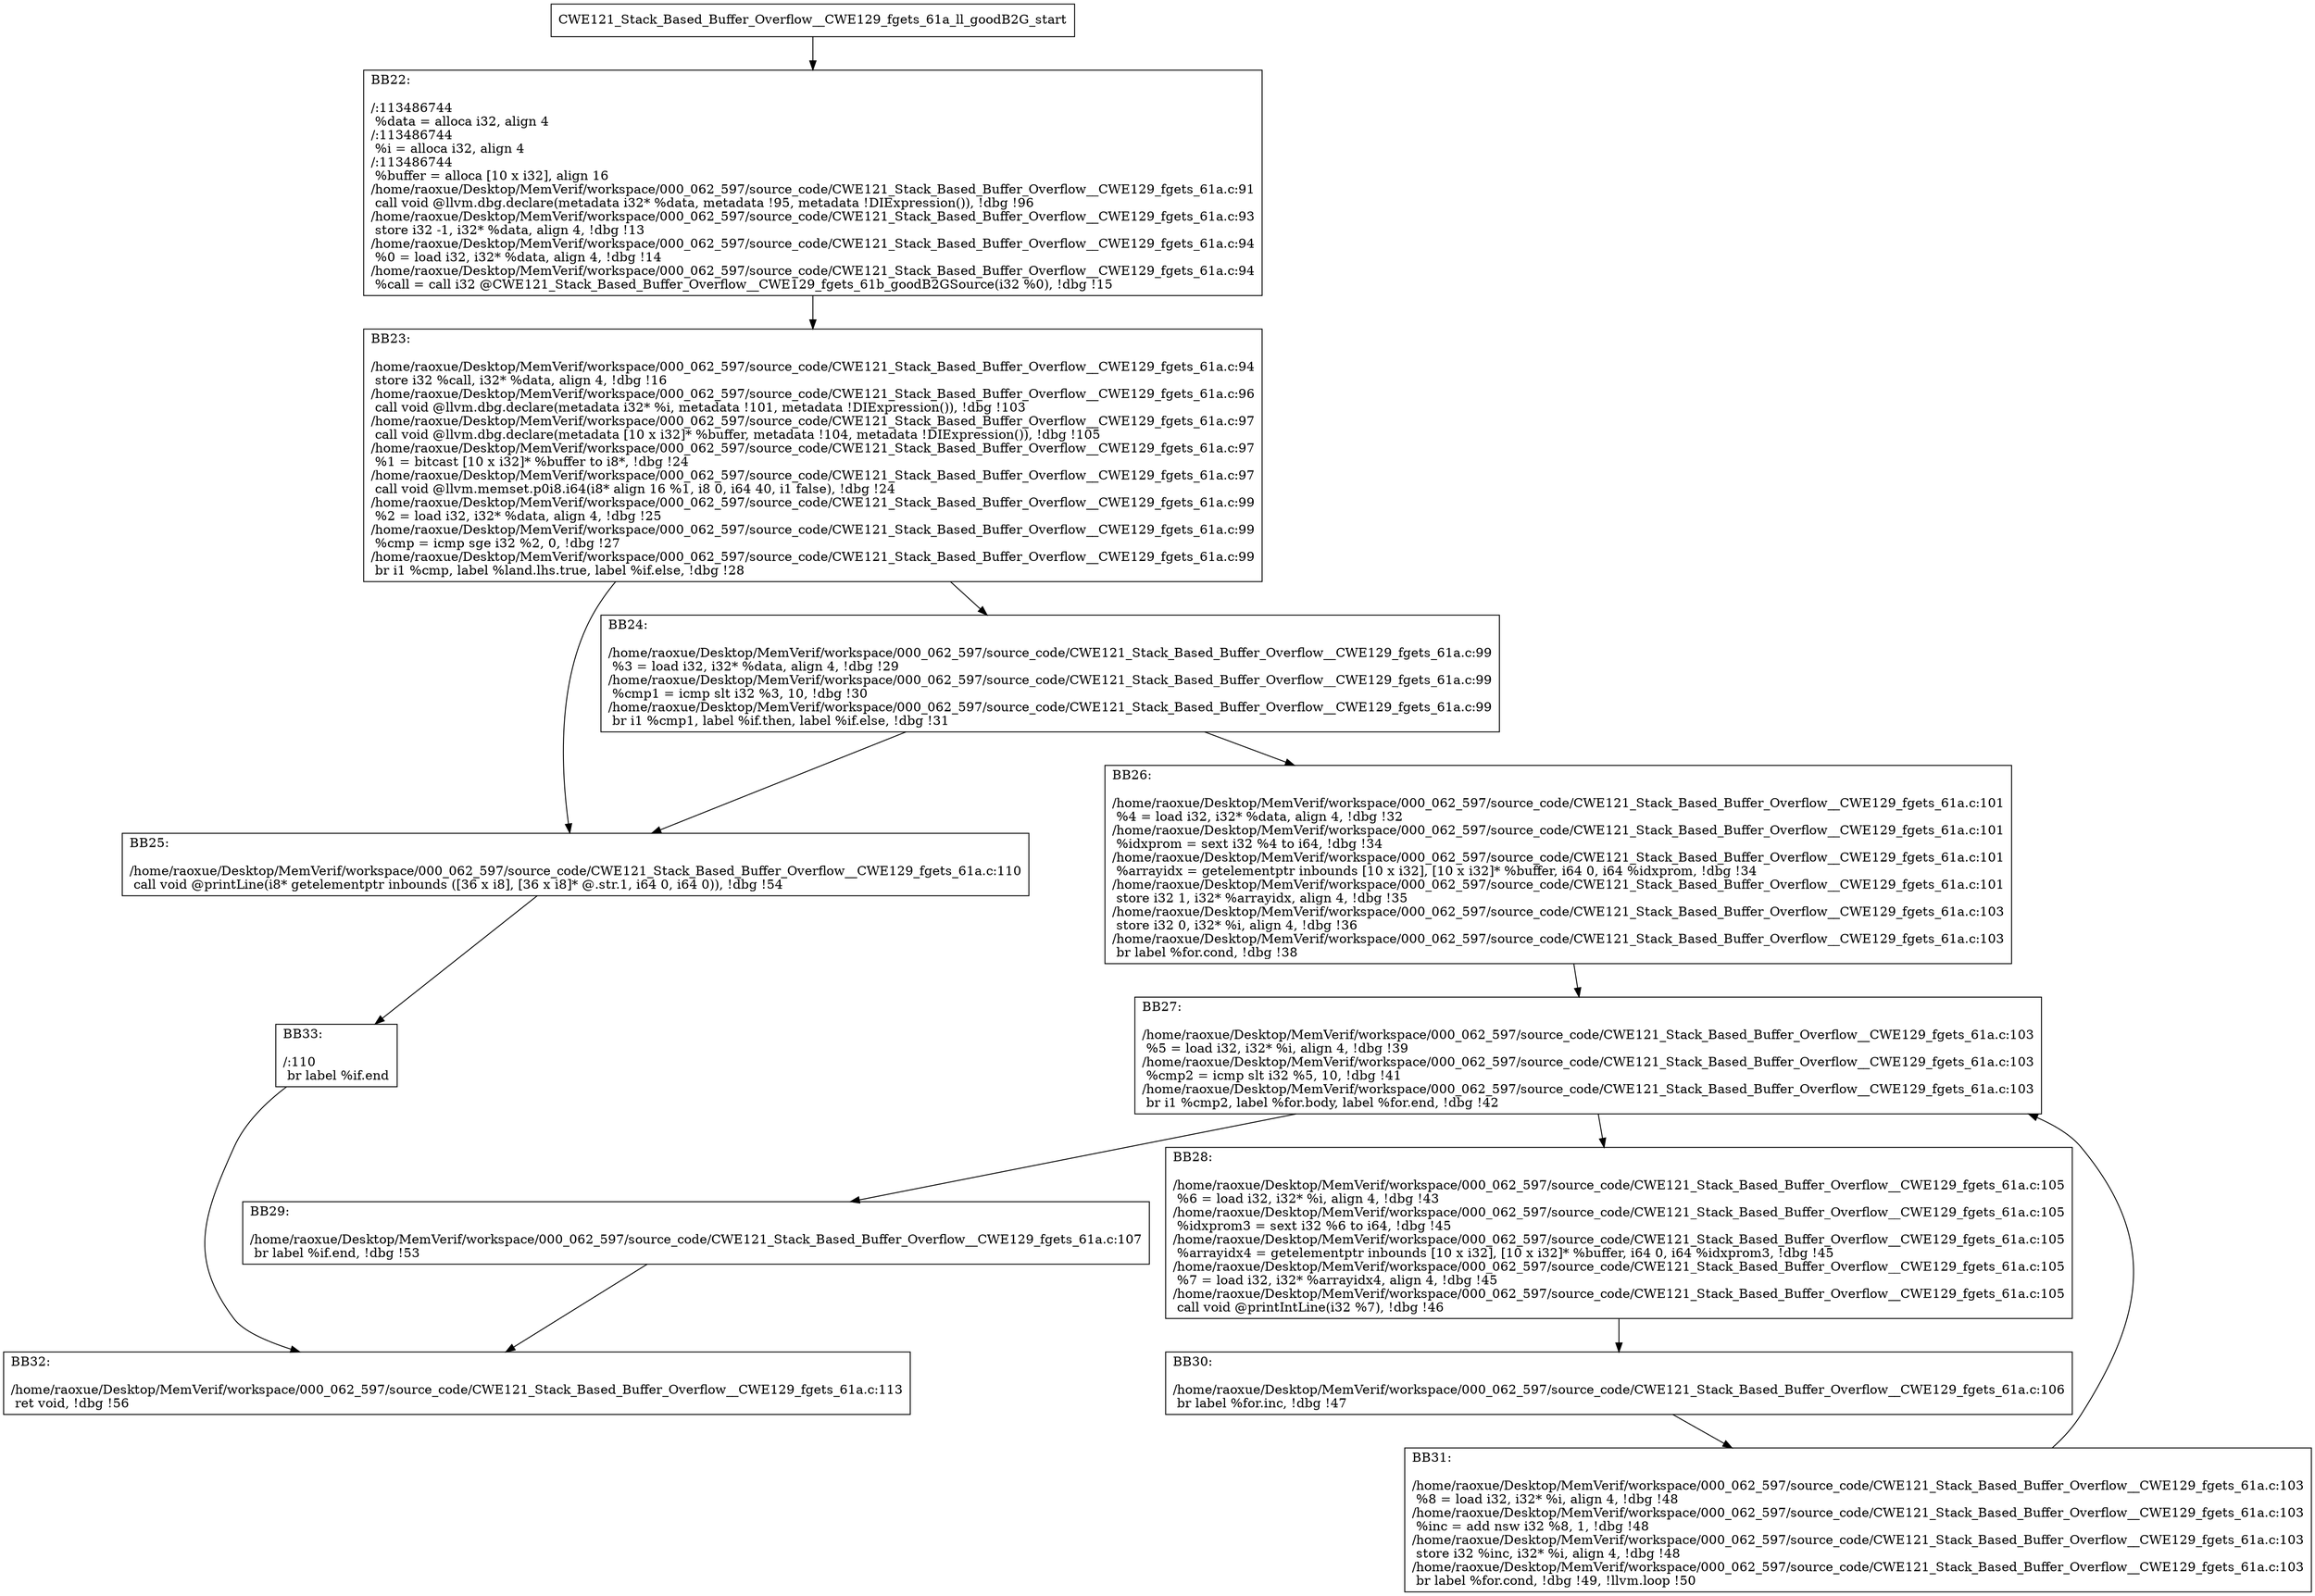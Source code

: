 digraph "CFG for'CWE121_Stack_Based_Buffer_Overflow__CWE129_fgets_61a_ll_goodB2G' function" {
	BBCWE121_Stack_Based_Buffer_Overflow__CWE129_fgets_61a_ll_goodB2G_start[shape=record,label="{CWE121_Stack_Based_Buffer_Overflow__CWE129_fgets_61a_ll_goodB2G_start}"];
	BBCWE121_Stack_Based_Buffer_Overflow__CWE129_fgets_61a_ll_goodB2G_start-> CWE121_Stack_Based_Buffer_Overflow__CWE129_fgets_61a_ll_goodB2GBB22;
	CWE121_Stack_Based_Buffer_Overflow__CWE129_fgets_61a_ll_goodB2GBB22 [shape=record, label="{BB22:\l\l/:113486744\l
  %data = alloca i32, align 4\l
/:113486744\l
  %i = alloca i32, align 4\l
/:113486744\l
  %buffer = alloca [10 x i32], align 16\l
/home/raoxue/Desktop/MemVerif/workspace/000_062_597/source_code/CWE121_Stack_Based_Buffer_Overflow__CWE129_fgets_61a.c:91\l
  call void @llvm.dbg.declare(metadata i32* %data, metadata !95, metadata !DIExpression()), !dbg !96\l
/home/raoxue/Desktop/MemVerif/workspace/000_062_597/source_code/CWE121_Stack_Based_Buffer_Overflow__CWE129_fgets_61a.c:93\l
  store i32 -1, i32* %data, align 4, !dbg !13\l
/home/raoxue/Desktop/MemVerif/workspace/000_062_597/source_code/CWE121_Stack_Based_Buffer_Overflow__CWE129_fgets_61a.c:94\l
  %0 = load i32, i32* %data, align 4, !dbg !14\l
/home/raoxue/Desktop/MemVerif/workspace/000_062_597/source_code/CWE121_Stack_Based_Buffer_Overflow__CWE129_fgets_61a.c:94\l
  %call = call i32 @CWE121_Stack_Based_Buffer_Overflow__CWE129_fgets_61b_goodB2GSource(i32 %0), !dbg !15\l
}"];
	CWE121_Stack_Based_Buffer_Overflow__CWE129_fgets_61a_ll_goodB2GBB22-> CWE121_Stack_Based_Buffer_Overflow__CWE129_fgets_61a_ll_goodB2GBB23;
	CWE121_Stack_Based_Buffer_Overflow__CWE129_fgets_61a_ll_goodB2GBB23 [shape=record, label="{BB23:\l\l/home/raoxue/Desktop/MemVerif/workspace/000_062_597/source_code/CWE121_Stack_Based_Buffer_Overflow__CWE129_fgets_61a.c:94\l
  store i32 %call, i32* %data, align 4, !dbg !16\l
/home/raoxue/Desktop/MemVerif/workspace/000_062_597/source_code/CWE121_Stack_Based_Buffer_Overflow__CWE129_fgets_61a.c:96\l
  call void @llvm.dbg.declare(metadata i32* %i, metadata !101, metadata !DIExpression()), !dbg !103\l
/home/raoxue/Desktop/MemVerif/workspace/000_062_597/source_code/CWE121_Stack_Based_Buffer_Overflow__CWE129_fgets_61a.c:97\l
  call void @llvm.dbg.declare(metadata [10 x i32]* %buffer, metadata !104, metadata !DIExpression()), !dbg !105\l
/home/raoxue/Desktop/MemVerif/workspace/000_062_597/source_code/CWE121_Stack_Based_Buffer_Overflow__CWE129_fgets_61a.c:97\l
  %1 = bitcast [10 x i32]* %buffer to i8*, !dbg !24\l
/home/raoxue/Desktop/MemVerif/workspace/000_062_597/source_code/CWE121_Stack_Based_Buffer_Overflow__CWE129_fgets_61a.c:97\l
  call void @llvm.memset.p0i8.i64(i8* align 16 %1, i8 0, i64 40, i1 false), !dbg !24\l
/home/raoxue/Desktop/MemVerif/workspace/000_062_597/source_code/CWE121_Stack_Based_Buffer_Overflow__CWE129_fgets_61a.c:99\l
  %2 = load i32, i32* %data, align 4, !dbg !25\l
/home/raoxue/Desktop/MemVerif/workspace/000_062_597/source_code/CWE121_Stack_Based_Buffer_Overflow__CWE129_fgets_61a.c:99\l
  %cmp = icmp sge i32 %2, 0, !dbg !27\l
/home/raoxue/Desktop/MemVerif/workspace/000_062_597/source_code/CWE121_Stack_Based_Buffer_Overflow__CWE129_fgets_61a.c:99\l
  br i1 %cmp, label %land.lhs.true, label %if.else, !dbg !28\l
}"];
	CWE121_Stack_Based_Buffer_Overflow__CWE129_fgets_61a_ll_goodB2GBB23-> CWE121_Stack_Based_Buffer_Overflow__CWE129_fgets_61a_ll_goodB2GBB24;
	CWE121_Stack_Based_Buffer_Overflow__CWE129_fgets_61a_ll_goodB2GBB23-> CWE121_Stack_Based_Buffer_Overflow__CWE129_fgets_61a_ll_goodB2GBB25;
	CWE121_Stack_Based_Buffer_Overflow__CWE129_fgets_61a_ll_goodB2GBB24 [shape=record, label="{BB24:\l\l/home/raoxue/Desktop/MemVerif/workspace/000_062_597/source_code/CWE121_Stack_Based_Buffer_Overflow__CWE129_fgets_61a.c:99\l
  %3 = load i32, i32* %data, align 4, !dbg !29\l
/home/raoxue/Desktop/MemVerif/workspace/000_062_597/source_code/CWE121_Stack_Based_Buffer_Overflow__CWE129_fgets_61a.c:99\l
  %cmp1 = icmp slt i32 %3, 10, !dbg !30\l
/home/raoxue/Desktop/MemVerif/workspace/000_062_597/source_code/CWE121_Stack_Based_Buffer_Overflow__CWE129_fgets_61a.c:99\l
  br i1 %cmp1, label %if.then, label %if.else, !dbg !31\l
}"];
	CWE121_Stack_Based_Buffer_Overflow__CWE129_fgets_61a_ll_goodB2GBB24-> CWE121_Stack_Based_Buffer_Overflow__CWE129_fgets_61a_ll_goodB2GBB26;
	CWE121_Stack_Based_Buffer_Overflow__CWE129_fgets_61a_ll_goodB2GBB24-> CWE121_Stack_Based_Buffer_Overflow__CWE129_fgets_61a_ll_goodB2GBB25;
	CWE121_Stack_Based_Buffer_Overflow__CWE129_fgets_61a_ll_goodB2GBB26 [shape=record, label="{BB26:\l\l/home/raoxue/Desktop/MemVerif/workspace/000_062_597/source_code/CWE121_Stack_Based_Buffer_Overflow__CWE129_fgets_61a.c:101\l
  %4 = load i32, i32* %data, align 4, !dbg !32\l
/home/raoxue/Desktop/MemVerif/workspace/000_062_597/source_code/CWE121_Stack_Based_Buffer_Overflow__CWE129_fgets_61a.c:101\l
  %idxprom = sext i32 %4 to i64, !dbg !34\l
/home/raoxue/Desktop/MemVerif/workspace/000_062_597/source_code/CWE121_Stack_Based_Buffer_Overflow__CWE129_fgets_61a.c:101\l
  %arrayidx = getelementptr inbounds [10 x i32], [10 x i32]* %buffer, i64 0, i64 %idxprom, !dbg !34\l
/home/raoxue/Desktop/MemVerif/workspace/000_062_597/source_code/CWE121_Stack_Based_Buffer_Overflow__CWE129_fgets_61a.c:101\l
  store i32 1, i32* %arrayidx, align 4, !dbg !35\l
/home/raoxue/Desktop/MemVerif/workspace/000_062_597/source_code/CWE121_Stack_Based_Buffer_Overflow__CWE129_fgets_61a.c:103\l
  store i32 0, i32* %i, align 4, !dbg !36\l
/home/raoxue/Desktop/MemVerif/workspace/000_062_597/source_code/CWE121_Stack_Based_Buffer_Overflow__CWE129_fgets_61a.c:103\l
  br label %for.cond, !dbg !38\l
}"];
	CWE121_Stack_Based_Buffer_Overflow__CWE129_fgets_61a_ll_goodB2GBB26-> CWE121_Stack_Based_Buffer_Overflow__CWE129_fgets_61a_ll_goodB2GBB27;
	CWE121_Stack_Based_Buffer_Overflow__CWE129_fgets_61a_ll_goodB2GBB27 [shape=record, label="{BB27:\l\l/home/raoxue/Desktop/MemVerif/workspace/000_062_597/source_code/CWE121_Stack_Based_Buffer_Overflow__CWE129_fgets_61a.c:103\l
  %5 = load i32, i32* %i, align 4, !dbg !39\l
/home/raoxue/Desktop/MemVerif/workspace/000_062_597/source_code/CWE121_Stack_Based_Buffer_Overflow__CWE129_fgets_61a.c:103\l
  %cmp2 = icmp slt i32 %5, 10, !dbg !41\l
/home/raoxue/Desktop/MemVerif/workspace/000_062_597/source_code/CWE121_Stack_Based_Buffer_Overflow__CWE129_fgets_61a.c:103\l
  br i1 %cmp2, label %for.body, label %for.end, !dbg !42\l
}"];
	CWE121_Stack_Based_Buffer_Overflow__CWE129_fgets_61a_ll_goodB2GBB27-> CWE121_Stack_Based_Buffer_Overflow__CWE129_fgets_61a_ll_goodB2GBB28;
	CWE121_Stack_Based_Buffer_Overflow__CWE129_fgets_61a_ll_goodB2GBB27-> CWE121_Stack_Based_Buffer_Overflow__CWE129_fgets_61a_ll_goodB2GBB29;
	CWE121_Stack_Based_Buffer_Overflow__CWE129_fgets_61a_ll_goodB2GBB28 [shape=record, label="{BB28:\l\l/home/raoxue/Desktop/MemVerif/workspace/000_062_597/source_code/CWE121_Stack_Based_Buffer_Overflow__CWE129_fgets_61a.c:105\l
  %6 = load i32, i32* %i, align 4, !dbg !43\l
/home/raoxue/Desktop/MemVerif/workspace/000_062_597/source_code/CWE121_Stack_Based_Buffer_Overflow__CWE129_fgets_61a.c:105\l
  %idxprom3 = sext i32 %6 to i64, !dbg !45\l
/home/raoxue/Desktop/MemVerif/workspace/000_062_597/source_code/CWE121_Stack_Based_Buffer_Overflow__CWE129_fgets_61a.c:105\l
  %arrayidx4 = getelementptr inbounds [10 x i32], [10 x i32]* %buffer, i64 0, i64 %idxprom3, !dbg !45\l
/home/raoxue/Desktop/MemVerif/workspace/000_062_597/source_code/CWE121_Stack_Based_Buffer_Overflow__CWE129_fgets_61a.c:105\l
  %7 = load i32, i32* %arrayidx4, align 4, !dbg !45\l
/home/raoxue/Desktop/MemVerif/workspace/000_062_597/source_code/CWE121_Stack_Based_Buffer_Overflow__CWE129_fgets_61a.c:105\l
  call void @printIntLine(i32 %7), !dbg !46\l
}"];
	CWE121_Stack_Based_Buffer_Overflow__CWE129_fgets_61a_ll_goodB2GBB28-> CWE121_Stack_Based_Buffer_Overflow__CWE129_fgets_61a_ll_goodB2GBB30;
	CWE121_Stack_Based_Buffer_Overflow__CWE129_fgets_61a_ll_goodB2GBB30 [shape=record, label="{BB30:\l\l/home/raoxue/Desktop/MemVerif/workspace/000_062_597/source_code/CWE121_Stack_Based_Buffer_Overflow__CWE129_fgets_61a.c:106\l
  br label %for.inc, !dbg !47\l
}"];
	CWE121_Stack_Based_Buffer_Overflow__CWE129_fgets_61a_ll_goodB2GBB30-> CWE121_Stack_Based_Buffer_Overflow__CWE129_fgets_61a_ll_goodB2GBB31;
	CWE121_Stack_Based_Buffer_Overflow__CWE129_fgets_61a_ll_goodB2GBB31 [shape=record, label="{BB31:\l\l/home/raoxue/Desktop/MemVerif/workspace/000_062_597/source_code/CWE121_Stack_Based_Buffer_Overflow__CWE129_fgets_61a.c:103\l
  %8 = load i32, i32* %i, align 4, !dbg !48\l
/home/raoxue/Desktop/MemVerif/workspace/000_062_597/source_code/CWE121_Stack_Based_Buffer_Overflow__CWE129_fgets_61a.c:103\l
  %inc = add nsw i32 %8, 1, !dbg !48\l
/home/raoxue/Desktop/MemVerif/workspace/000_062_597/source_code/CWE121_Stack_Based_Buffer_Overflow__CWE129_fgets_61a.c:103\l
  store i32 %inc, i32* %i, align 4, !dbg !48\l
/home/raoxue/Desktop/MemVerif/workspace/000_062_597/source_code/CWE121_Stack_Based_Buffer_Overflow__CWE129_fgets_61a.c:103\l
  br label %for.cond, !dbg !49, !llvm.loop !50\l
}"];
	CWE121_Stack_Based_Buffer_Overflow__CWE129_fgets_61a_ll_goodB2GBB31-> CWE121_Stack_Based_Buffer_Overflow__CWE129_fgets_61a_ll_goodB2GBB27;
	CWE121_Stack_Based_Buffer_Overflow__CWE129_fgets_61a_ll_goodB2GBB29 [shape=record, label="{BB29:\l\l/home/raoxue/Desktop/MemVerif/workspace/000_062_597/source_code/CWE121_Stack_Based_Buffer_Overflow__CWE129_fgets_61a.c:107\l
  br label %if.end, !dbg !53\l
}"];
	CWE121_Stack_Based_Buffer_Overflow__CWE129_fgets_61a_ll_goodB2GBB29-> CWE121_Stack_Based_Buffer_Overflow__CWE129_fgets_61a_ll_goodB2GBB32;
	CWE121_Stack_Based_Buffer_Overflow__CWE129_fgets_61a_ll_goodB2GBB25 [shape=record, label="{BB25:\l\l/home/raoxue/Desktop/MemVerif/workspace/000_062_597/source_code/CWE121_Stack_Based_Buffer_Overflow__CWE129_fgets_61a.c:110\l
  call void @printLine(i8* getelementptr inbounds ([36 x i8], [36 x i8]* @.str.1, i64 0, i64 0)), !dbg !54\l
}"];
	CWE121_Stack_Based_Buffer_Overflow__CWE129_fgets_61a_ll_goodB2GBB25-> CWE121_Stack_Based_Buffer_Overflow__CWE129_fgets_61a_ll_goodB2GBB33;
	CWE121_Stack_Based_Buffer_Overflow__CWE129_fgets_61a_ll_goodB2GBB33 [shape=record, label="{BB33:\l\l/:110\l
  br label %if.end\l
}"];
	CWE121_Stack_Based_Buffer_Overflow__CWE129_fgets_61a_ll_goodB2GBB33-> CWE121_Stack_Based_Buffer_Overflow__CWE129_fgets_61a_ll_goodB2GBB32;
	CWE121_Stack_Based_Buffer_Overflow__CWE129_fgets_61a_ll_goodB2GBB32 [shape=record, label="{BB32:\l\l/home/raoxue/Desktop/MemVerif/workspace/000_062_597/source_code/CWE121_Stack_Based_Buffer_Overflow__CWE129_fgets_61a.c:113\l
  ret void, !dbg !56\l
}"];
}
